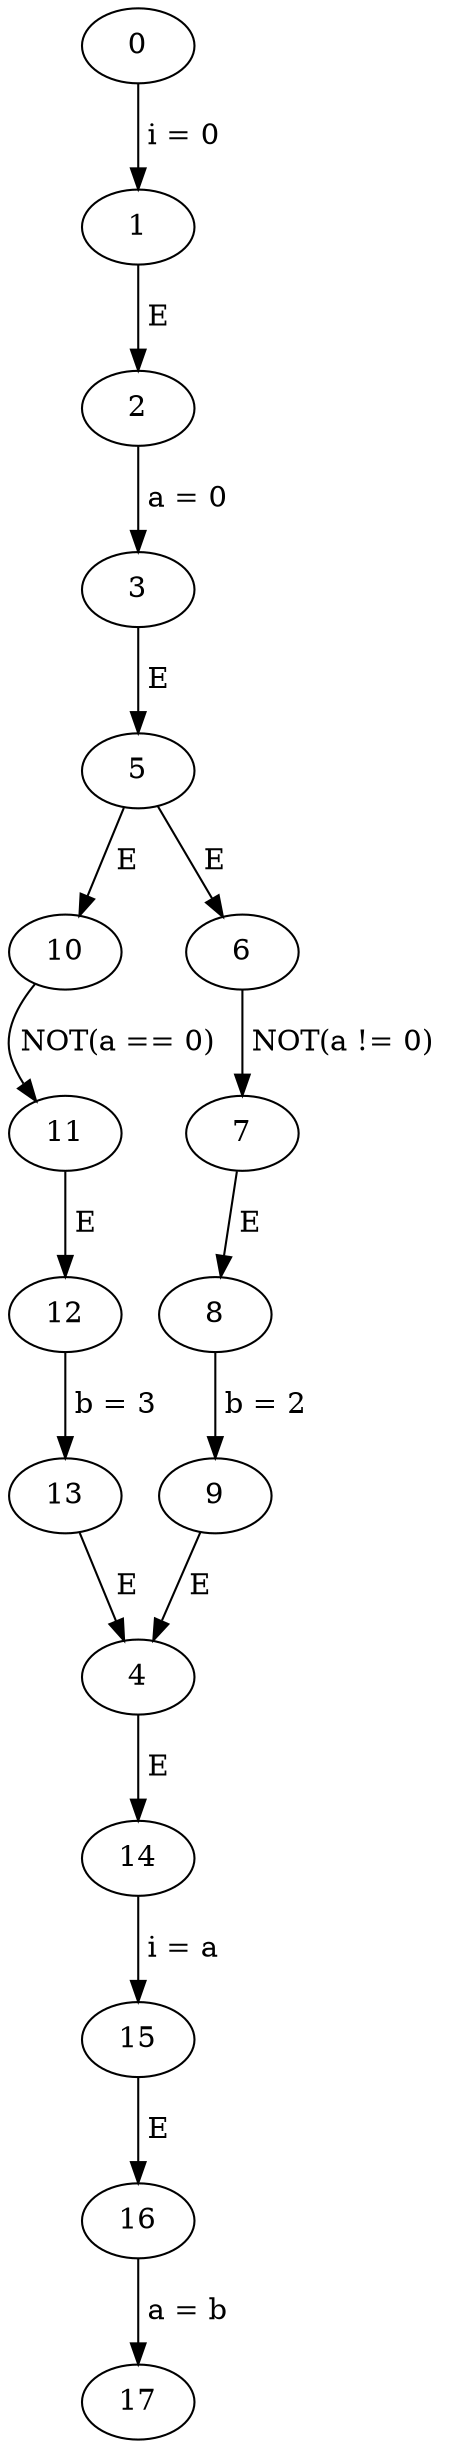 // if_NOT
digraph {
	3 -> 5 [label=" E "]
	4 -> 14 [label=" E "]
	10 -> 11 [label=" NOT(a == 0) "]
	5 -> 6 [label=" E "]
	9 -> 4 [label=" E "]
	13 -> 4 [label=" E "]
	11 -> 12 [label=" E "]
	8 -> 9 [label=" b = 2 "]
	12 -> 13 [label=" b = 3 "]
	15 -> 16 [label=" E "]
	1 -> 2 [label=" E "]
	2 -> 3 [label=" a = 0 "]
	7 -> 8 [label=" E "]
	5 -> 10 [label=" E "]
	14 -> 15 [label=" i = a "]
	0 -> 1 [label=" i = 0 "]
	16 -> 17 [label=" a = b "]
	6 -> 7 [label=" NOT(a != 0) "]
}
